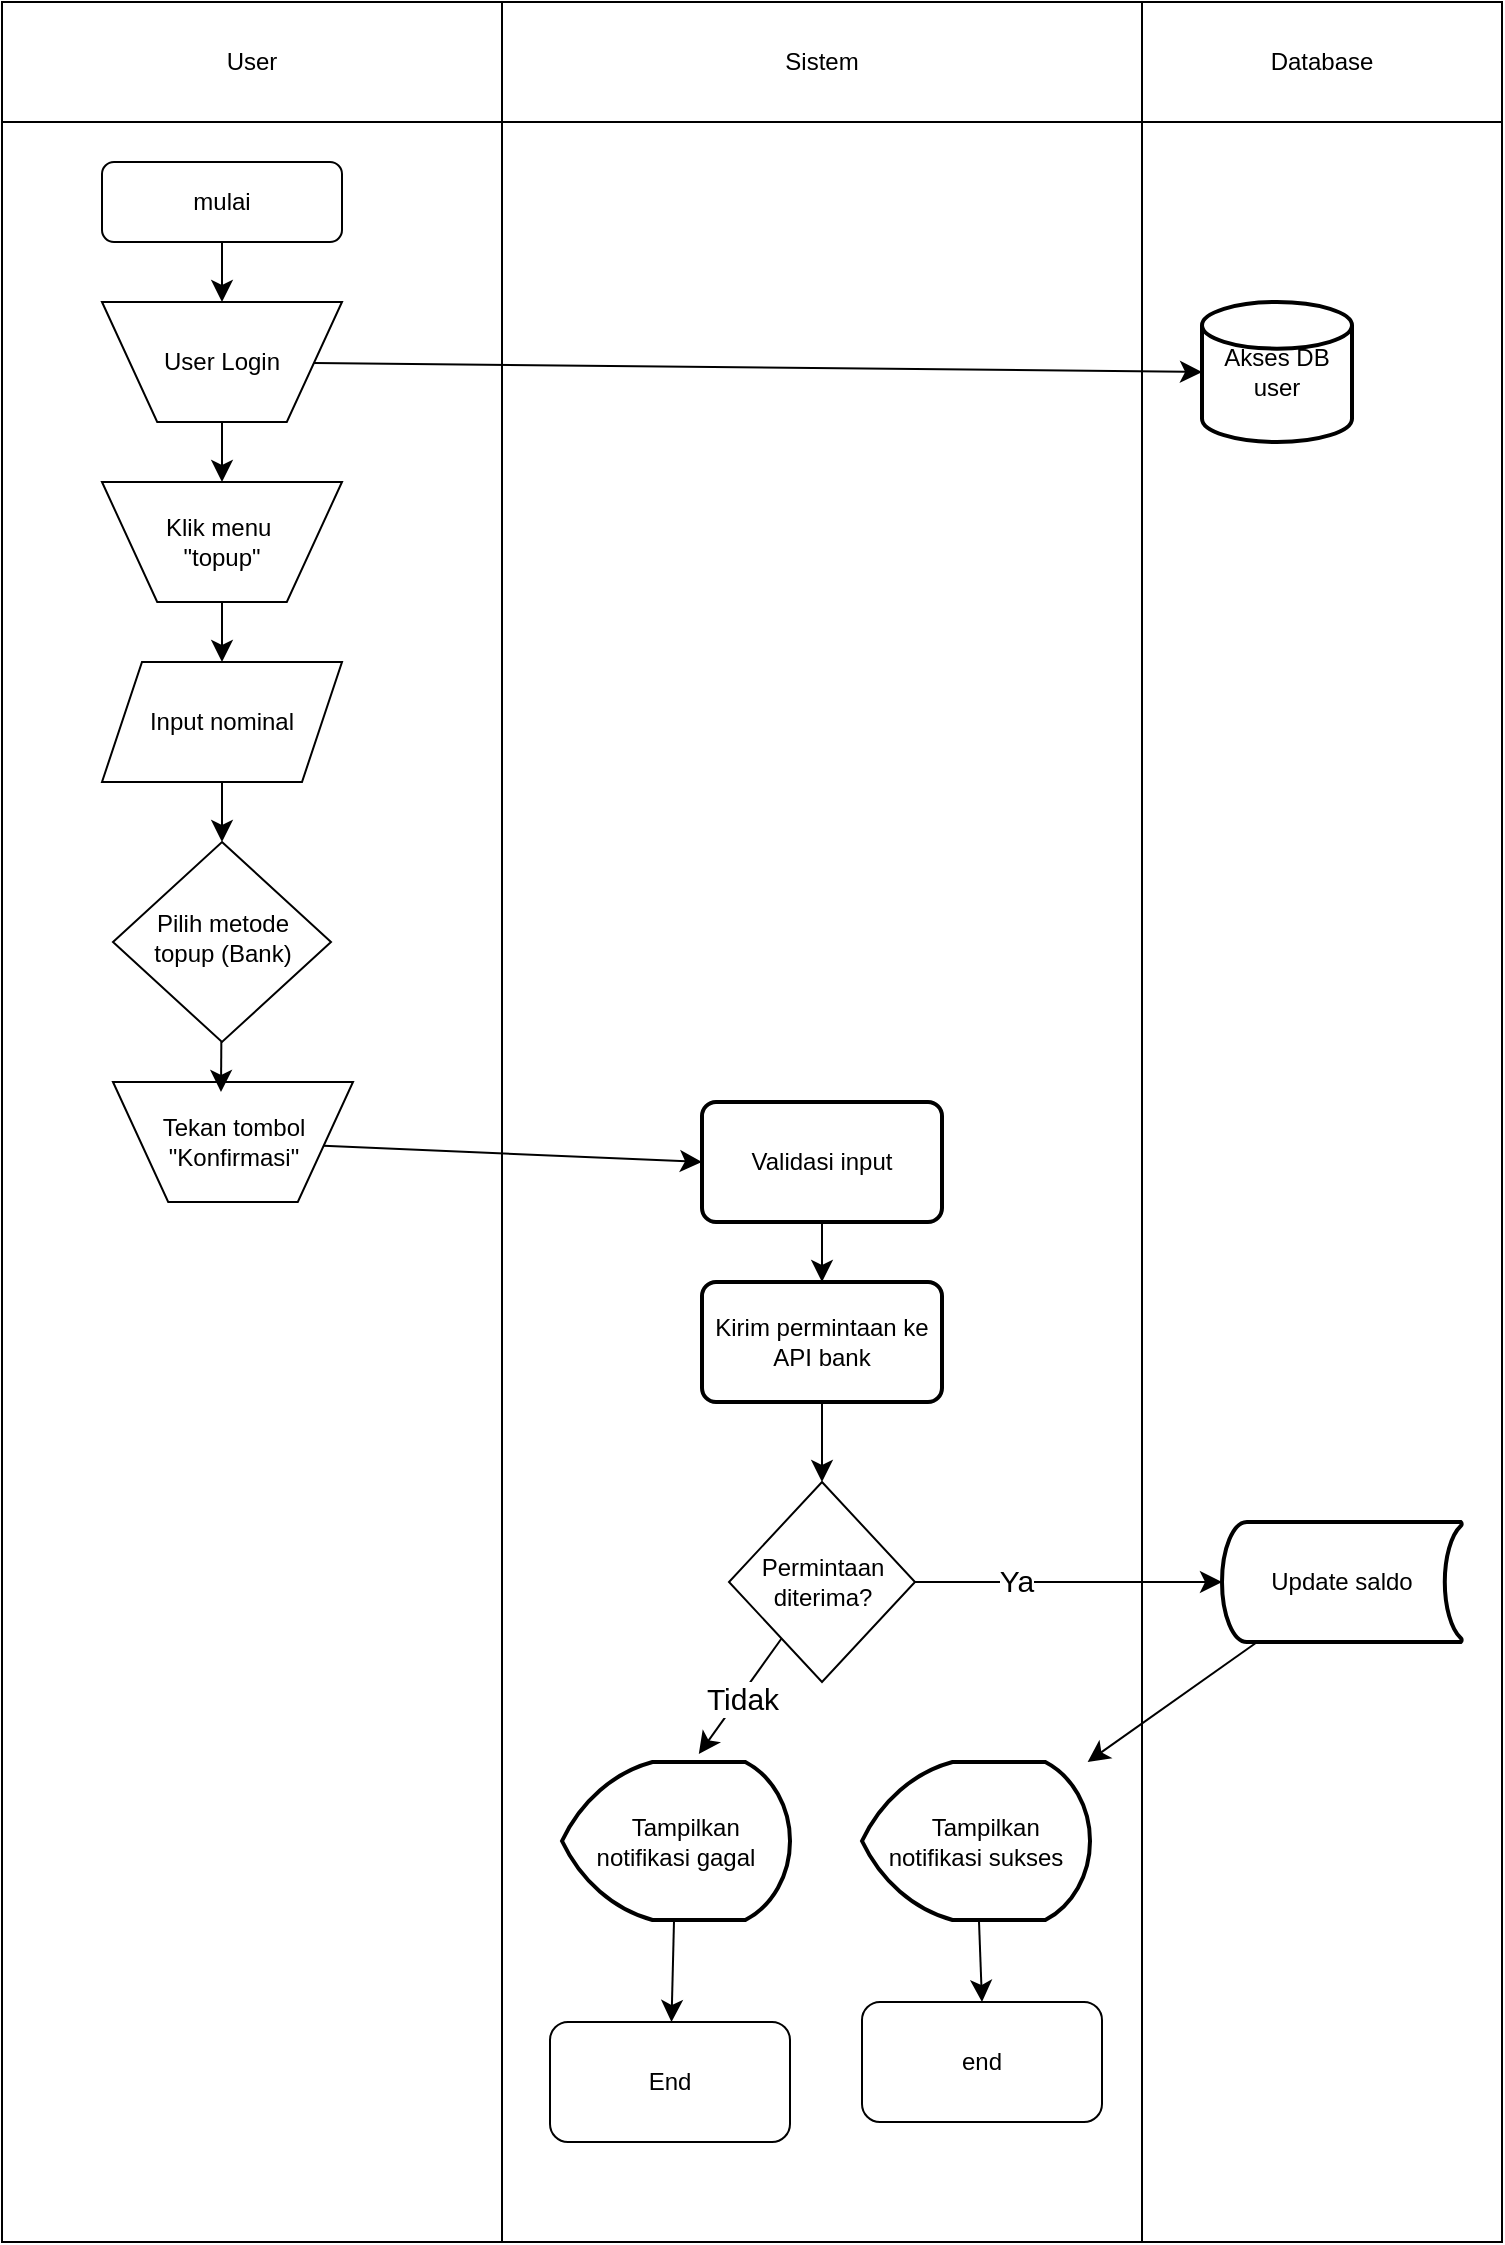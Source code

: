 <mxfile version="26.2.13" pages="2">
  <diagram id="C5RBs43oDa-KdzZeNtuy" name="Page-1">
    <mxGraphModel dx="970" dy="757" grid="1" gridSize="10" guides="1" tooltips="1" connect="1" arrows="1" fold="1" page="1" pageScale="1" pageWidth="827" pageHeight="1169" math="0" shadow="0">
      <root>
        <mxCell id="WIyWlLk6GJQsqaUBKTNV-0" />
        <mxCell id="WIyWlLk6GJQsqaUBKTNV-1" parent="WIyWlLk6GJQsqaUBKTNV-0" />
        <mxCell id="myA_0hRbSrSwgh-VEzjD-1" value="" style="shape=table;startSize=0;container=1;collapsible=0;childLayout=tableLayout;" vertex="1" parent="WIyWlLk6GJQsqaUBKTNV-1">
          <mxGeometry x="50" y="30" width="750" height="1120" as="geometry" />
        </mxCell>
        <mxCell id="myA_0hRbSrSwgh-VEzjD-2" value="" style="shape=tableRow;horizontal=0;startSize=0;swimlaneHead=0;swimlaneBody=0;strokeColor=inherit;top=0;left=0;bottom=0;right=0;collapsible=0;dropTarget=0;fillColor=none;points=[[0,0.5],[1,0.5]];portConstraint=eastwest;" vertex="1" parent="myA_0hRbSrSwgh-VEzjD-1">
          <mxGeometry width="750" height="60" as="geometry" />
        </mxCell>
        <mxCell id="myA_0hRbSrSwgh-VEzjD-3" value="User" style="shape=partialRectangle;html=1;whiteSpace=wrap;connectable=0;strokeColor=inherit;overflow=hidden;fillColor=none;top=0;left=0;bottom=0;right=0;pointerEvents=1;" vertex="1" parent="myA_0hRbSrSwgh-VEzjD-2">
          <mxGeometry width="250" height="60" as="geometry">
            <mxRectangle width="250" height="60" as="alternateBounds" />
          </mxGeometry>
        </mxCell>
        <mxCell id="myA_0hRbSrSwgh-VEzjD-4" value="Sistem" style="shape=partialRectangle;html=1;whiteSpace=wrap;connectable=0;strokeColor=inherit;overflow=hidden;fillColor=none;top=0;left=0;bottom=0;right=0;pointerEvents=1;" vertex="1" parent="myA_0hRbSrSwgh-VEzjD-2">
          <mxGeometry x="250" width="320" height="60" as="geometry">
            <mxRectangle width="320" height="60" as="alternateBounds" />
          </mxGeometry>
        </mxCell>
        <mxCell id="myA_0hRbSrSwgh-VEzjD-5" value="Database" style="shape=partialRectangle;html=1;whiteSpace=wrap;connectable=0;strokeColor=inherit;overflow=hidden;fillColor=none;top=0;left=0;bottom=0;right=0;pointerEvents=1;" vertex="1" parent="myA_0hRbSrSwgh-VEzjD-2">
          <mxGeometry x="570" width="180" height="60" as="geometry">
            <mxRectangle width="180" height="60" as="alternateBounds" />
          </mxGeometry>
        </mxCell>
        <mxCell id="myA_0hRbSrSwgh-VEzjD-6" value="" style="shape=tableRow;horizontal=0;startSize=0;swimlaneHead=0;swimlaneBody=0;strokeColor=inherit;top=0;left=0;bottom=0;right=0;collapsible=0;dropTarget=0;fillColor=none;points=[[0,0.5],[1,0.5]];portConstraint=eastwest;" vertex="1" parent="myA_0hRbSrSwgh-VEzjD-1">
          <mxGeometry y="60" width="750" height="1060" as="geometry" />
        </mxCell>
        <mxCell id="myA_0hRbSrSwgh-VEzjD-7" value="" style="shape=partialRectangle;html=1;whiteSpace=wrap;connectable=0;strokeColor=inherit;overflow=hidden;fillColor=none;top=0;left=0;bottom=0;right=0;pointerEvents=1;" vertex="1" parent="myA_0hRbSrSwgh-VEzjD-6">
          <mxGeometry width="250" height="1060" as="geometry">
            <mxRectangle width="250" height="1060" as="alternateBounds" />
          </mxGeometry>
        </mxCell>
        <mxCell id="myA_0hRbSrSwgh-VEzjD-8" value="" style="shape=partialRectangle;html=1;whiteSpace=wrap;connectable=0;strokeColor=inherit;overflow=hidden;fillColor=none;top=0;left=0;bottom=0;right=0;pointerEvents=1;" vertex="1" parent="myA_0hRbSrSwgh-VEzjD-6">
          <mxGeometry x="250" width="320" height="1060" as="geometry">
            <mxRectangle width="320" height="1060" as="alternateBounds" />
          </mxGeometry>
        </mxCell>
        <mxCell id="myA_0hRbSrSwgh-VEzjD-9" value="" style="shape=partialRectangle;html=1;whiteSpace=wrap;connectable=0;strokeColor=inherit;overflow=hidden;fillColor=none;top=0;left=0;bottom=0;right=0;pointerEvents=1;" vertex="1" parent="myA_0hRbSrSwgh-VEzjD-6">
          <mxGeometry x="570" width="180" height="1060" as="geometry">
            <mxRectangle width="180" height="1060" as="alternateBounds" />
          </mxGeometry>
        </mxCell>
        <mxCell id="WIyWlLk6GJQsqaUBKTNV-10" value="&lt;div&gt;Pilih metode topup (Bank)&lt;/div&gt;" style="rhombus;whiteSpace=wrap;html=1;shadow=0;fontFamily=Helvetica;fontSize=12;align=center;strokeWidth=1;spacing=6;spacingTop=-4;" parent="WIyWlLk6GJQsqaUBKTNV-1" vertex="1">
          <mxGeometry x="105.5" y="450" width="109" height="100" as="geometry" />
        </mxCell>
        <mxCell id="wAHo-fLsAT2h4r4HQaT7-11" value="" style="edgeStyle=none;curved=1;rounded=0;orthogonalLoop=1;jettySize=auto;html=1;fontSize=12;startSize=8;endSize=8;" parent="WIyWlLk6GJQsqaUBKTNV-1" source="wAHo-fLsAT2h4r4HQaT7-0" target="wAHo-fLsAT2h4r4HQaT7-6" edge="1">
          <mxGeometry relative="1" as="geometry" />
        </mxCell>
        <mxCell id="wAHo-fLsAT2h4r4HQaT7-0" value="mulai" style="rounded=1;whiteSpace=wrap;html=1;fontSize=12;glass=0;strokeWidth=1;shadow=0;" parent="WIyWlLk6GJQsqaUBKTNV-1" vertex="1">
          <mxGeometry x="100" y="110" width="120" height="40" as="geometry" />
        </mxCell>
        <mxCell id="wAHo-fLsAT2h4r4HQaT7-15" style="edgeStyle=none;curved=1;rounded=0;orthogonalLoop=1;jettySize=auto;html=1;entryX=0.5;entryY=0;entryDx=0;entryDy=0;fontSize=12;startSize=8;endSize=8;" parent="WIyWlLk6GJQsqaUBKTNV-1" source="wAHo-fLsAT2h4r4HQaT7-6" target="wAHo-fLsAT2h4r4HQaT7-8" edge="1">
          <mxGeometry relative="1" as="geometry" />
        </mxCell>
        <mxCell id="wAHo-fLsAT2h4r4HQaT7-6" value="User Login" style="rounded=0;whiteSpace=wrap;html=1;verticalLabelPosition=middle;shape=trapezoid;perimeter=trapezoidPerimeter;size=0.23;arcSize=10;flipV=1;labelPosition=center;" parent="WIyWlLk6GJQsqaUBKTNV-1" vertex="1">
          <mxGeometry x="100" y="180" width="120" height="60" as="geometry" />
        </mxCell>
        <mxCell id="wAHo-fLsAT2h4r4HQaT7-16" style="edgeStyle=none;curved=1;rounded=0;orthogonalLoop=1;jettySize=auto;html=1;entryX=0.5;entryY=0;entryDx=0;entryDy=0;fontSize=12;startSize=8;endSize=8;" parent="WIyWlLk6GJQsqaUBKTNV-1" source="wAHo-fLsAT2h4r4HQaT7-8" target="wAHo-fLsAT2h4r4HQaT7-12" edge="1">
          <mxGeometry relative="1" as="geometry" />
        </mxCell>
        <mxCell id="wAHo-fLsAT2h4r4HQaT7-8" value="&lt;div&gt;Klik menu&amp;nbsp;&lt;/div&gt;&lt;div&gt;&quot;topup&quot;&lt;/div&gt;" style="rounded=0;whiteSpace=wrap;html=1;verticalLabelPosition=middle;shape=trapezoid;perimeter=trapezoidPerimeter;size=0.23;arcSize=10;flipV=1;labelPosition=center;" parent="WIyWlLk6GJQsqaUBKTNV-1" vertex="1">
          <mxGeometry x="100" y="270" width="120" height="60" as="geometry" />
        </mxCell>
        <mxCell id="wAHo-fLsAT2h4r4HQaT7-17" style="edgeStyle=none;curved=1;rounded=0;orthogonalLoop=1;jettySize=auto;html=1;fontSize=12;startSize=8;endSize=8;" parent="WIyWlLk6GJQsqaUBKTNV-1" source="wAHo-fLsAT2h4r4HQaT7-12" target="WIyWlLk6GJQsqaUBKTNV-10" edge="1">
          <mxGeometry relative="1" as="geometry" />
        </mxCell>
        <mxCell id="wAHo-fLsAT2h4r4HQaT7-12" value="Input nominal" style="shape=parallelogram;perimeter=parallelogramPerimeter;whiteSpace=wrap;html=1;fixedSize=1;" parent="WIyWlLk6GJQsqaUBKTNV-1" vertex="1">
          <mxGeometry x="100" y="360" width="120" height="60" as="geometry" />
        </mxCell>
        <mxCell id="myA_0hRbSrSwgh-VEzjD-20" style="edgeStyle=none;curved=1;rounded=0;orthogonalLoop=1;jettySize=auto;html=1;entryX=0;entryY=0.5;entryDx=0;entryDy=0;fontSize=12;startSize=8;endSize=8;" edge="1" parent="WIyWlLk6GJQsqaUBKTNV-1" source="wAHo-fLsAT2h4r4HQaT7-18" target="wAHo-fLsAT2h4r4HQaT7-20">
          <mxGeometry relative="1" as="geometry" />
        </mxCell>
        <mxCell id="wAHo-fLsAT2h4r4HQaT7-18" value="Tekan tombol &quot;Konfirmasi&quot;" style="rounded=0;whiteSpace=wrap;html=1;verticalLabelPosition=middle;shape=trapezoid;perimeter=trapezoidPerimeter;size=0.23;arcSize=10;flipV=1;labelPosition=center;" parent="WIyWlLk6GJQsqaUBKTNV-1" vertex="1">
          <mxGeometry x="105.5" y="570" width="120" height="60" as="geometry" />
        </mxCell>
        <mxCell id="wAHo-fLsAT2h4r4HQaT7-23" style="edgeStyle=none;curved=1;rounded=0;orthogonalLoop=1;jettySize=auto;html=1;entryX=0.5;entryY=1;entryDx=0;entryDy=0;fontSize=12;startSize=8;endSize=8;" parent="WIyWlLk6GJQsqaUBKTNV-1" source="wAHo-fLsAT2h4r4HQaT7-20" target="wAHo-fLsAT2h4r4HQaT7-22" edge="1">
          <mxGeometry relative="1" as="geometry" />
        </mxCell>
        <mxCell id="wAHo-fLsAT2h4r4HQaT7-20" value="Validasi input" style="rounded=1;whiteSpace=wrap;html=1;absoluteArcSize=1;arcSize=14;strokeWidth=2;" parent="WIyWlLk6GJQsqaUBKTNV-1" vertex="1">
          <mxGeometry x="400" y="580" width="120" height="60" as="geometry" />
        </mxCell>
        <mxCell id="wAHo-fLsAT2h4r4HQaT7-25" style="edgeStyle=none;curved=1;rounded=0;orthogonalLoop=1;jettySize=auto;html=1;entryX=0.5;entryY=0;entryDx=0;entryDy=0;fontSize=12;startSize=8;endSize=8;" parent="WIyWlLk6GJQsqaUBKTNV-1" source="wAHo-fLsAT2h4r4HQaT7-22" target="wAHo-fLsAT2h4r4HQaT7-24" edge="1">
          <mxGeometry relative="1" as="geometry" />
        </mxCell>
        <mxCell id="wAHo-fLsAT2h4r4HQaT7-22" value="Kirim permintaan ke API bank" style="shape=label;whiteSpace=wrap;html=1;fixedSize=1;direction=west;rounded=1;absoluteArcSize=1;arcSize=14;strokeWidth=2;" parent="WIyWlLk6GJQsqaUBKTNV-1" vertex="1">
          <mxGeometry x="400" y="670" width="120" height="60" as="geometry" />
        </mxCell>
        <mxCell id="myA_0hRbSrSwgh-VEzjD-22" style="edgeStyle=none;curved=1;rounded=0;orthogonalLoop=1;jettySize=auto;html=1;fontSize=12;startSize=8;endSize=8;" edge="1" parent="WIyWlLk6GJQsqaUBKTNV-1" source="wAHo-fLsAT2h4r4HQaT7-24" target="wAHo-fLsAT2h4r4HQaT7-27">
          <mxGeometry relative="1" as="geometry" />
        </mxCell>
        <mxCell id="myA_0hRbSrSwgh-VEzjD-23" value="Ya" style="edgeLabel;html=1;align=center;verticalAlign=middle;resizable=0;points=[];fontSize=15;" vertex="1" connectable="0" parent="myA_0hRbSrSwgh-VEzjD-22">
          <mxGeometry x="-0.342" y="1" relative="1" as="geometry">
            <mxPoint as="offset" />
          </mxGeometry>
        </mxCell>
        <mxCell id="wAHo-fLsAT2h4r4HQaT7-24" value="Permintaan diterima?" style="rhombus;whiteSpace=wrap;html=1;" parent="WIyWlLk6GJQsqaUBKTNV-1" vertex="1">
          <mxGeometry x="413.5" y="770" width="93" height="100" as="geometry" />
        </mxCell>
        <mxCell id="l1s8ftgEPby_Ulwg0bWu-6" style="edgeStyle=none;curved=1;rounded=0;orthogonalLoop=1;jettySize=auto;html=1;fontSize=12;startSize=8;endSize=8;" parent="WIyWlLk6GJQsqaUBKTNV-1" source="wAHo-fLsAT2h4r4HQaT7-27" target="l1s8ftgEPby_Ulwg0bWu-5" edge="1">
          <mxGeometry relative="1" as="geometry" />
        </mxCell>
        <mxCell id="wAHo-fLsAT2h4r4HQaT7-27" value="Update saldo" style="rounded=0;whiteSpace=wrap;html=1;strokeWidth=2;shape=mxgraph.flowchart.stored_data;" parent="WIyWlLk6GJQsqaUBKTNV-1" vertex="1">
          <mxGeometry x="660" y="790" width="120" height="60" as="geometry" />
        </mxCell>
        <mxCell id="wAHo-fLsAT2h4r4HQaT7-34" value="End" style="rounded=1;whiteSpace=wrap;html=1;" parent="WIyWlLk6GJQsqaUBKTNV-1" vertex="1">
          <mxGeometry x="324" y="1040" width="120" height="60" as="geometry" />
        </mxCell>
        <mxCell id="wAHo-fLsAT2h4r4HQaT7-36" value="end" style="rounded=1;whiteSpace=wrap;html=1;" parent="WIyWlLk6GJQsqaUBKTNV-1" vertex="1">
          <mxGeometry x="480" y="1030" width="120" height="60" as="geometry" />
        </mxCell>
        <mxCell id="l1s8ftgEPby_Ulwg0bWu-2" style="edgeStyle=none;curved=1;rounded=0;orthogonalLoop=1;jettySize=auto;html=1;fontSize=12;startSize=8;endSize=8;" parent="WIyWlLk6GJQsqaUBKTNV-1" source="l1s8ftgEPby_Ulwg0bWu-0" target="wAHo-fLsAT2h4r4HQaT7-34" edge="1">
          <mxGeometry relative="1" as="geometry" />
        </mxCell>
        <mxCell id="l1s8ftgEPby_Ulwg0bWu-0" value="&amp;nbsp;&amp;nbsp; Tampilkan notifikasi gagal" style="strokeWidth=2;html=1;shape=mxgraph.flowchart.display;whiteSpace=wrap;" parent="WIyWlLk6GJQsqaUBKTNV-1" vertex="1">
          <mxGeometry x="330" y="910" width="114" height="79" as="geometry" />
        </mxCell>
        <mxCell id="l1s8ftgEPby_Ulwg0bWu-1" style="edgeStyle=none;curved=1;rounded=0;orthogonalLoop=1;jettySize=auto;html=1;entryX=0.6;entryY=-0.05;entryDx=0;entryDy=0;entryPerimeter=0;fontSize=12;startSize=8;endSize=8;" parent="WIyWlLk6GJQsqaUBKTNV-1" source="wAHo-fLsAT2h4r4HQaT7-24" target="l1s8ftgEPby_Ulwg0bWu-0" edge="1">
          <mxGeometry relative="1" as="geometry" />
        </mxCell>
        <mxCell id="myA_0hRbSrSwgh-VEzjD-24" value="Tidak" style="edgeLabel;html=1;align=center;verticalAlign=middle;resizable=0;points=[];fontSize=15;" vertex="1" connectable="0" parent="l1s8ftgEPby_Ulwg0bWu-1">
          <mxGeometry x="-0.018" y="1" relative="1" as="geometry">
            <mxPoint as="offset" />
          </mxGeometry>
        </mxCell>
        <mxCell id="l1s8ftgEPby_Ulwg0bWu-7" style="edgeStyle=none;curved=1;rounded=0;orthogonalLoop=1;jettySize=auto;html=1;entryX=0.5;entryY=0;entryDx=0;entryDy=0;fontSize=12;startSize=8;endSize=8;" parent="WIyWlLk6GJQsqaUBKTNV-1" source="l1s8ftgEPby_Ulwg0bWu-5" target="wAHo-fLsAT2h4r4HQaT7-36" edge="1">
          <mxGeometry relative="1" as="geometry" />
        </mxCell>
        <mxCell id="l1s8ftgEPby_Ulwg0bWu-5" value="&amp;nbsp;&amp;nbsp; Tampilkan notifikasi sukses" style="strokeWidth=2;html=1;shape=mxgraph.flowchart.display;whiteSpace=wrap;" parent="WIyWlLk6GJQsqaUBKTNV-1" vertex="1">
          <mxGeometry x="480" y="910" width="114" height="79" as="geometry" />
        </mxCell>
        <mxCell id="myA_0hRbSrSwgh-VEzjD-10" value="Akses DB user" style="strokeWidth=2;html=1;shape=mxgraph.flowchart.database;whiteSpace=wrap;" vertex="1" parent="WIyWlLk6GJQsqaUBKTNV-1">
          <mxGeometry x="650" y="180" width="75" height="70" as="geometry" />
        </mxCell>
        <mxCell id="myA_0hRbSrSwgh-VEzjD-11" style="edgeStyle=none;curved=1;rounded=0;orthogonalLoop=1;jettySize=auto;html=1;entryX=0;entryY=0.5;entryDx=0;entryDy=0;entryPerimeter=0;fontSize=12;startSize=8;endSize=8;" edge="1" parent="WIyWlLk6GJQsqaUBKTNV-1" source="wAHo-fLsAT2h4r4HQaT7-6" target="myA_0hRbSrSwgh-VEzjD-10">
          <mxGeometry relative="1" as="geometry" />
        </mxCell>
        <mxCell id="myA_0hRbSrSwgh-VEzjD-16" style="edgeStyle=none;curved=1;rounded=0;orthogonalLoop=1;jettySize=auto;html=1;entryX=0.45;entryY=0.917;entryDx=0;entryDy=0;entryPerimeter=0;fontSize=12;startSize=8;endSize=8;" edge="1" parent="WIyWlLk6GJQsqaUBKTNV-1" source="WIyWlLk6GJQsqaUBKTNV-10" target="wAHo-fLsAT2h4r4HQaT7-18">
          <mxGeometry relative="1" as="geometry" />
        </mxCell>
      </root>
    </mxGraphModel>
  </diagram>
  <diagram id="DTNX22Vs4snBAxG5Ml6m" name="Page-2">
    <mxGraphModel dx="322" dy="433" grid="0" gridSize="10" guides="1" tooltips="1" connect="1" arrows="1" fold="1" page="0" pageScale="1" pageWidth="850" pageHeight="1100" math="0" shadow="0">
      <root>
        <mxCell id="0" />
        <mxCell id="1" parent="0" />
      </root>
    </mxGraphModel>
  </diagram>
</mxfile>
